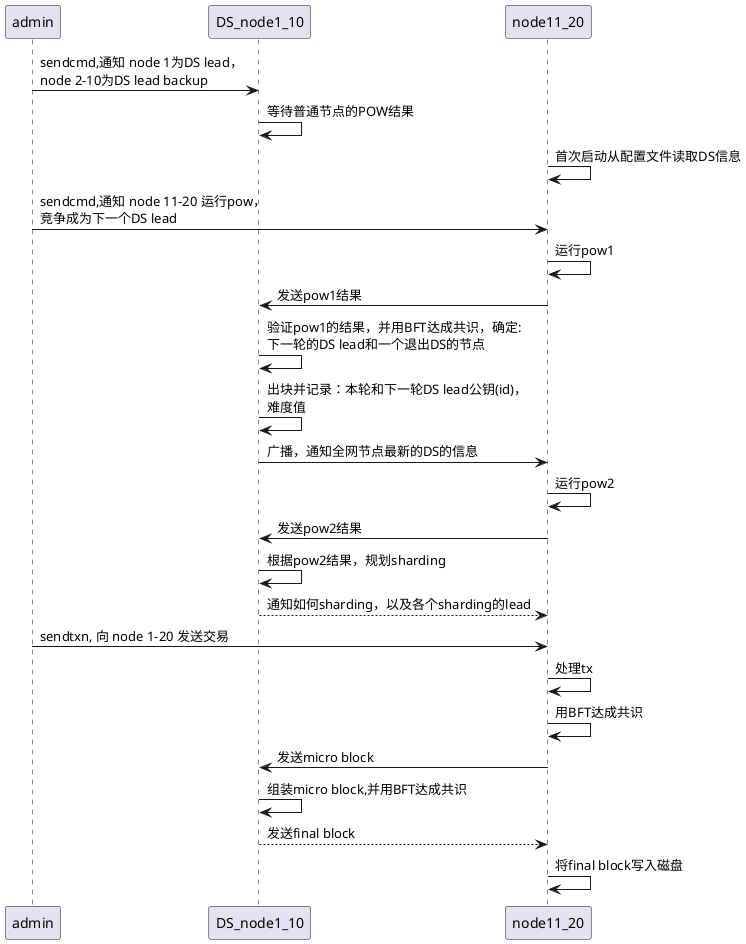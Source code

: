 @startuml

admin -> DS_node1_10: sendcmd,通知 node 1为DS lead，\nnode 2-10为DS lead backup


DS_node1_10 -> DS_node1_10: 等待普通节点的POW结果

node11_20 -> node11_20: 首次启动从配置文件读取DS信息
admin -> node11_20: sendcmd,通知 node 11-20 运行pow，\n竞争成为下一个DS lead

node11_20 -> node11_20: 运行pow1

node11_20 -> DS_node1_10: 发送pow1结果

DS_node1_10 -> DS_node1_10: 验证pow1的结果，并用BFT达成共识，确定:\n下一轮的DS lead和一个退出DS的节点

DS_node1_10 -> DS_node1_10: 出块并记录：本轮和下一轮DS lead公钥(id)，\n难度值

DS_node1_10 -> node11_20: 广播，通知全网节点最新的DS的信息

node11_20 -> node11_20: 运行pow2
node11_20 -> DS_node1_10: 发送pow2结果

DS_node1_10 -> DS_node1_10: 根据pow2结果，规划sharding

node11_20 <-- DS_node1_10: 通知如何sharding，以及各个sharding的lead

admin -> node11_20: sendtxn, 向 node 1-20 发送交易

node11_20 -> node11_20: 处理tx
node11_20 -> node11_20: 用BFT达成共识

node11_20 -> DS_node1_10: 发送micro block

DS_node1_10 -> DS_node1_10: 组装micro block,并用BFT达成共识

node11_20 <-- DS_node1_10: 发送final block
node11_20 -> node11_20: 将final block写入磁盘






@enduml

#set primary
for ds in {1..10}
do
    python tests/Zilliqa/test_zilliqa_local.py sendcmd $ds 01000000000000000000000000000100007F00001389
done
sleep 10

# PoW submission should be multicasted to all DS committee members
for node in {11..20}
do
    python tests/Zilliqa/test_zilliqa_local.py startpow $node 10 0000000000000001 03 2b740d75891749f94b6a8ec09f086889066608e4418eda656c93443e8310750a e8cc9106f8a28671d91e2de07b57b828934481fadf6956563b963bb8e5c266bf
done


for port in {5001..5020}
do
    python tests/Zilliqa/test_zilliqa_local.py sendtxn $port
done